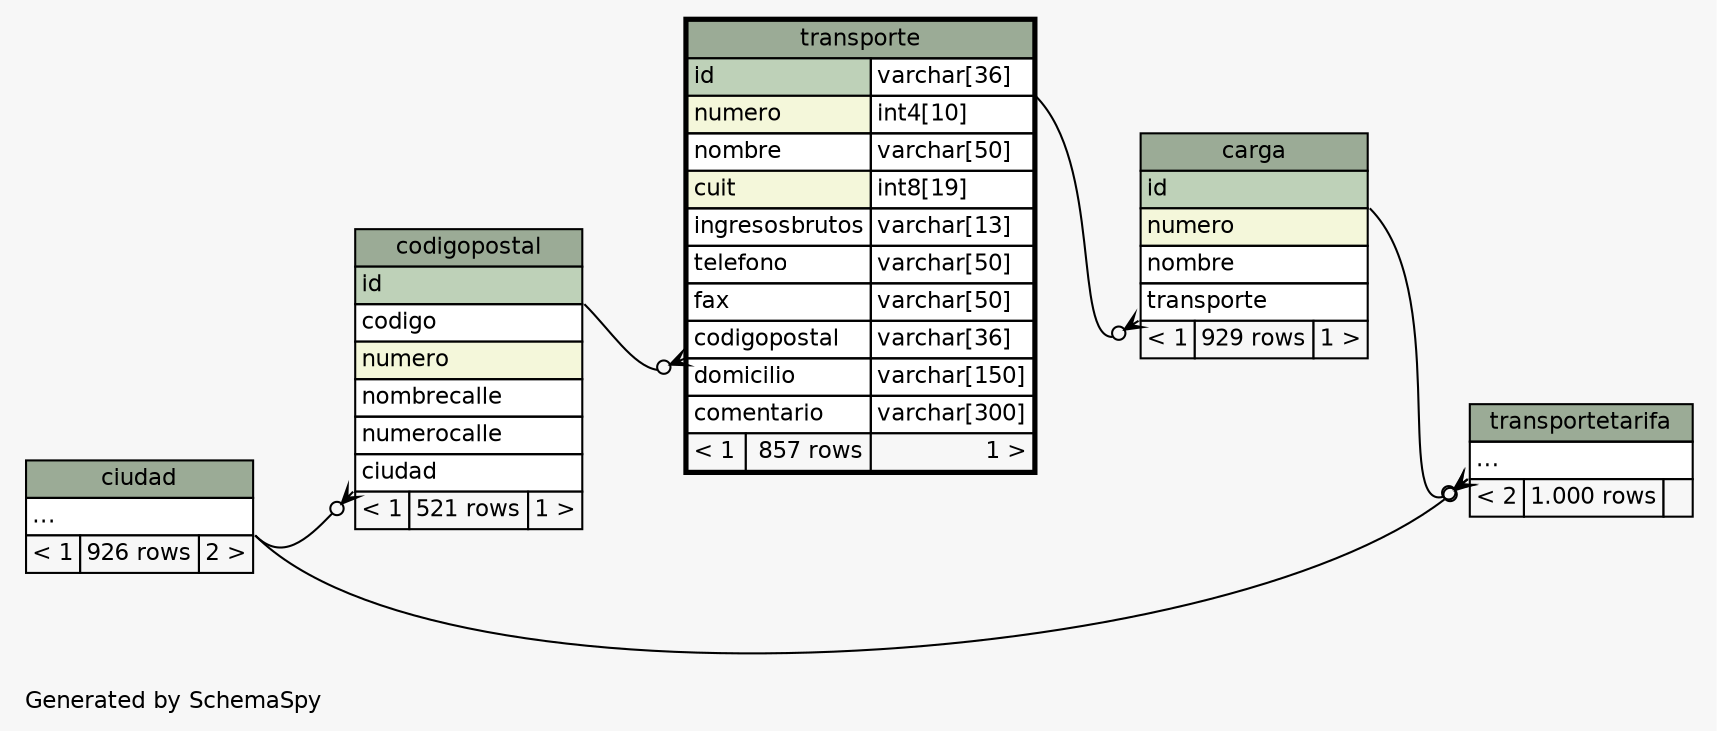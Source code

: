 // dot 2.2.1 on Windows 10 10.0
// SchemaSpy rev 590
digraph "twoDegreesRelationshipsDiagram" {
  graph [
    rankdir="RL"
    bgcolor="#f7f7f7"
    label="\nGenerated by SchemaSpy"
    labeljust="l"
    nodesep="0.18"
    ranksep="0.46"
    fontname="Helvetica"
    fontsize="11"
  ];
  node [
    fontname="Helvetica"
    fontsize="11"
    shape="plaintext"
  ];
  edge [
    arrowsize="0.8"
  ];
  "carga":"transporte":sw -> "transporte":"id.type":se [arrowhead=none dir=back arrowtail=crowodot];
  "codigopostal":"ciudad":sw -> "ciudad":"elipses":se [arrowhead=none dir=back arrowtail=crowodot];
  "transporte":"codigopostal":sw -> "codigopostal":"id":se [arrowhead=none dir=back arrowtail=crowodot];
  "transportetarifa":"elipses":sw -> "carga":"id":se [arrowhead=none dir=back arrowtail=crowodot];
  "transportetarifa":"elipses":sw -> "ciudad":"elipses":se [arrowhead=none dir=back arrowtail=crowodot];
  "carga" [
    label=<
    <TABLE BORDER="0" CELLBORDER="1" CELLSPACING="0" BGCOLOR="#ffffff">
      <TR><TD COLSPAN="3" BGCOLOR="#9bab96" ALIGN="CENTER">carga</TD></TR>
      <TR><TD PORT="id" COLSPAN="3" BGCOLOR="#bed1b8" ALIGN="LEFT">id</TD></TR>
      <TR><TD PORT="numero" COLSPAN="3" BGCOLOR="#f4f7da" ALIGN="LEFT">numero</TD></TR>
      <TR><TD PORT="nombre" COLSPAN="3" ALIGN="LEFT">nombre</TD></TR>
      <TR><TD PORT="transporte" COLSPAN="3" ALIGN="LEFT">transporte</TD></TR>
      <TR><TD ALIGN="LEFT" BGCOLOR="#f7f7f7">&lt; 1</TD><TD ALIGN="RIGHT" BGCOLOR="#f7f7f7">929 rows</TD><TD ALIGN="RIGHT" BGCOLOR="#f7f7f7">1 &gt;</TD></TR>
    </TABLE>>
    URL="carga.html"
    tooltip="carga"
  ];
  "ciudad" [
    label=<
    <TABLE BORDER="0" CELLBORDER="1" CELLSPACING="0" BGCOLOR="#ffffff">
      <TR><TD COLSPAN="3" BGCOLOR="#9bab96" ALIGN="CENTER">ciudad</TD></TR>
      <TR><TD PORT="elipses" COLSPAN="3" ALIGN="LEFT">...</TD></TR>
      <TR><TD ALIGN="LEFT" BGCOLOR="#f7f7f7">&lt; 1</TD><TD ALIGN="RIGHT" BGCOLOR="#f7f7f7">926 rows</TD><TD ALIGN="RIGHT" BGCOLOR="#f7f7f7">2 &gt;</TD></TR>
    </TABLE>>
    URL="ciudad.html"
    tooltip="ciudad"
  ];
  "codigopostal" [
    label=<
    <TABLE BORDER="0" CELLBORDER="1" CELLSPACING="0" BGCOLOR="#ffffff">
      <TR><TD COLSPAN="3" BGCOLOR="#9bab96" ALIGN="CENTER">codigopostal</TD></TR>
      <TR><TD PORT="id" COLSPAN="3" BGCOLOR="#bed1b8" ALIGN="LEFT">id</TD></TR>
      <TR><TD PORT="codigo" COLSPAN="3" ALIGN="LEFT">codigo</TD></TR>
      <TR><TD PORT="numero" COLSPAN="3" BGCOLOR="#f4f7da" ALIGN="LEFT">numero</TD></TR>
      <TR><TD PORT="nombrecalle" COLSPAN="3" ALIGN="LEFT">nombrecalle</TD></TR>
      <TR><TD PORT="numerocalle" COLSPAN="3" ALIGN="LEFT">numerocalle</TD></TR>
      <TR><TD PORT="ciudad" COLSPAN="3" ALIGN="LEFT">ciudad</TD></TR>
      <TR><TD ALIGN="LEFT" BGCOLOR="#f7f7f7">&lt; 1</TD><TD ALIGN="RIGHT" BGCOLOR="#f7f7f7">521 rows</TD><TD ALIGN="RIGHT" BGCOLOR="#f7f7f7">1 &gt;</TD></TR>
    </TABLE>>
    URL="codigopostal.html"
    tooltip="codigopostal"
  ];
  "transporte" [
    label=<
    <TABLE BORDER="2" CELLBORDER="1" CELLSPACING="0" BGCOLOR="#ffffff">
      <TR><TD COLSPAN="3" BGCOLOR="#9bab96" ALIGN="CENTER">transporte</TD></TR>
      <TR><TD PORT="id" COLSPAN="2" BGCOLOR="#bed1b8" ALIGN="LEFT">id</TD><TD PORT="id.type" ALIGN="LEFT">varchar[36]</TD></TR>
      <TR><TD PORT="numero" COLSPAN="2" BGCOLOR="#f4f7da" ALIGN="LEFT">numero</TD><TD PORT="numero.type" ALIGN="LEFT">int4[10]</TD></TR>
      <TR><TD PORT="nombre" COLSPAN="2" ALIGN="LEFT">nombre</TD><TD PORT="nombre.type" ALIGN="LEFT">varchar[50]</TD></TR>
      <TR><TD PORT="cuit" COLSPAN="2" BGCOLOR="#f4f7da" ALIGN="LEFT">cuit</TD><TD PORT="cuit.type" ALIGN="LEFT">int8[19]</TD></TR>
      <TR><TD PORT="ingresosbrutos" COLSPAN="2" ALIGN="LEFT">ingresosbrutos</TD><TD PORT="ingresosbrutos.type" ALIGN="LEFT">varchar[13]</TD></TR>
      <TR><TD PORT="telefono" COLSPAN="2" ALIGN="LEFT">telefono</TD><TD PORT="telefono.type" ALIGN="LEFT">varchar[50]</TD></TR>
      <TR><TD PORT="fax" COLSPAN="2" ALIGN="LEFT">fax</TD><TD PORT="fax.type" ALIGN="LEFT">varchar[50]</TD></TR>
      <TR><TD PORT="codigopostal" COLSPAN="2" ALIGN="LEFT">codigopostal</TD><TD PORT="codigopostal.type" ALIGN="LEFT">varchar[36]</TD></TR>
      <TR><TD PORT="domicilio" COLSPAN="2" ALIGN="LEFT">domicilio</TD><TD PORT="domicilio.type" ALIGN="LEFT">varchar[150]</TD></TR>
      <TR><TD PORT="comentario" COLSPAN="2" ALIGN="LEFT">comentario</TD><TD PORT="comentario.type" ALIGN="LEFT">varchar[300]</TD></TR>
      <TR><TD ALIGN="LEFT" BGCOLOR="#f7f7f7">&lt; 1</TD><TD ALIGN="RIGHT" BGCOLOR="#f7f7f7">857 rows</TD><TD ALIGN="RIGHT" BGCOLOR="#f7f7f7">1 &gt;</TD></TR>
    </TABLE>>
    URL="transporte.html"
    tooltip="transporte"
  ];
  "transportetarifa" [
    label=<
    <TABLE BORDER="0" CELLBORDER="1" CELLSPACING="0" BGCOLOR="#ffffff">
      <TR><TD COLSPAN="3" BGCOLOR="#9bab96" ALIGN="CENTER">transportetarifa</TD></TR>
      <TR><TD PORT="elipses" COLSPAN="3" ALIGN="LEFT">...</TD></TR>
      <TR><TD ALIGN="LEFT" BGCOLOR="#f7f7f7">&lt; 2</TD><TD ALIGN="RIGHT" BGCOLOR="#f7f7f7">1.000 rows</TD><TD ALIGN="RIGHT" BGCOLOR="#f7f7f7">  </TD></TR>
    </TABLE>>
    URL="transportetarifa.html"
    tooltip="transportetarifa"
  ];
}
